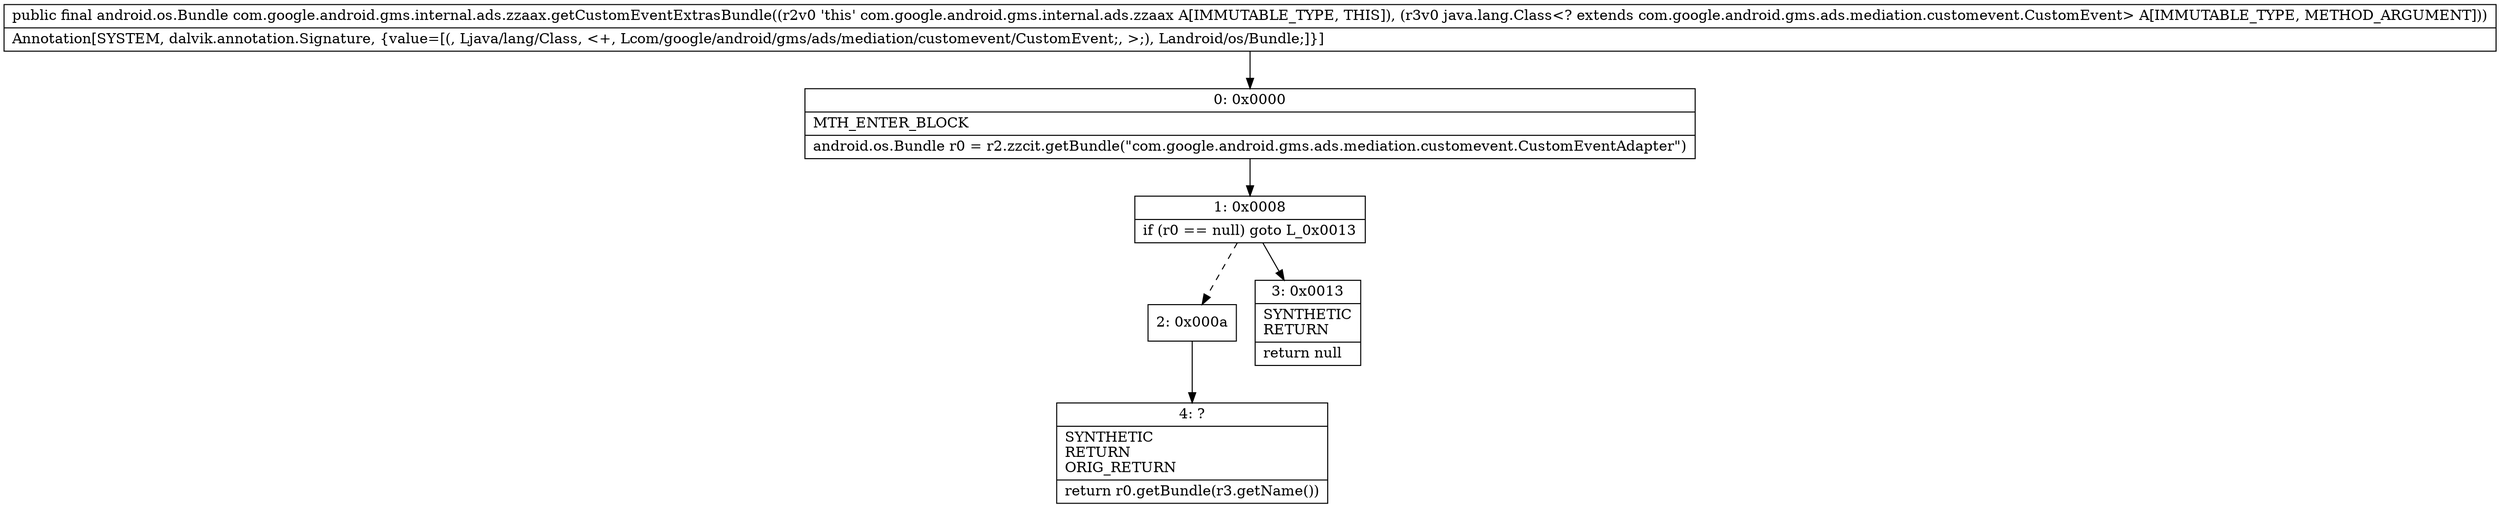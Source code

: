 digraph "CFG forcom.google.android.gms.internal.ads.zzaax.getCustomEventExtrasBundle(Ljava\/lang\/Class;)Landroid\/os\/Bundle;" {
Node_0 [shape=record,label="{0\:\ 0x0000|MTH_ENTER_BLOCK\l|android.os.Bundle r0 = r2.zzcit.getBundle(\"com.google.android.gms.ads.mediation.customevent.CustomEventAdapter\")\l}"];
Node_1 [shape=record,label="{1\:\ 0x0008|if (r0 == null) goto L_0x0013\l}"];
Node_2 [shape=record,label="{2\:\ 0x000a}"];
Node_3 [shape=record,label="{3\:\ 0x0013|SYNTHETIC\lRETURN\l|return null\l}"];
Node_4 [shape=record,label="{4\:\ ?|SYNTHETIC\lRETURN\lORIG_RETURN\l|return r0.getBundle(r3.getName())\l}"];
MethodNode[shape=record,label="{public final android.os.Bundle com.google.android.gms.internal.ads.zzaax.getCustomEventExtrasBundle((r2v0 'this' com.google.android.gms.internal.ads.zzaax A[IMMUTABLE_TYPE, THIS]), (r3v0 java.lang.Class\<? extends com.google.android.gms.ads.mediation.customevent.CustomEvent\> A[IMMUTABLE_TYPE, METHOD_ARGUMENT]))  | Annotation[SYSTEM, dalvik.annotation.Signature, \{value=[(, Ljava\/lang\/Class, \<+, Lcom\/google\/android\/gms\/ads\/mediation\/customevent\/CustomEvent;, \>;), Landroid\/os\/Bundle;]\}]\l}"];
MethodNode -> Node_0;
Node_0 -> Node_1;
Node_1 -> Node_2[style=dashed];
Node_1 -> Node_3;
Node_2 -> Node_4;
}

